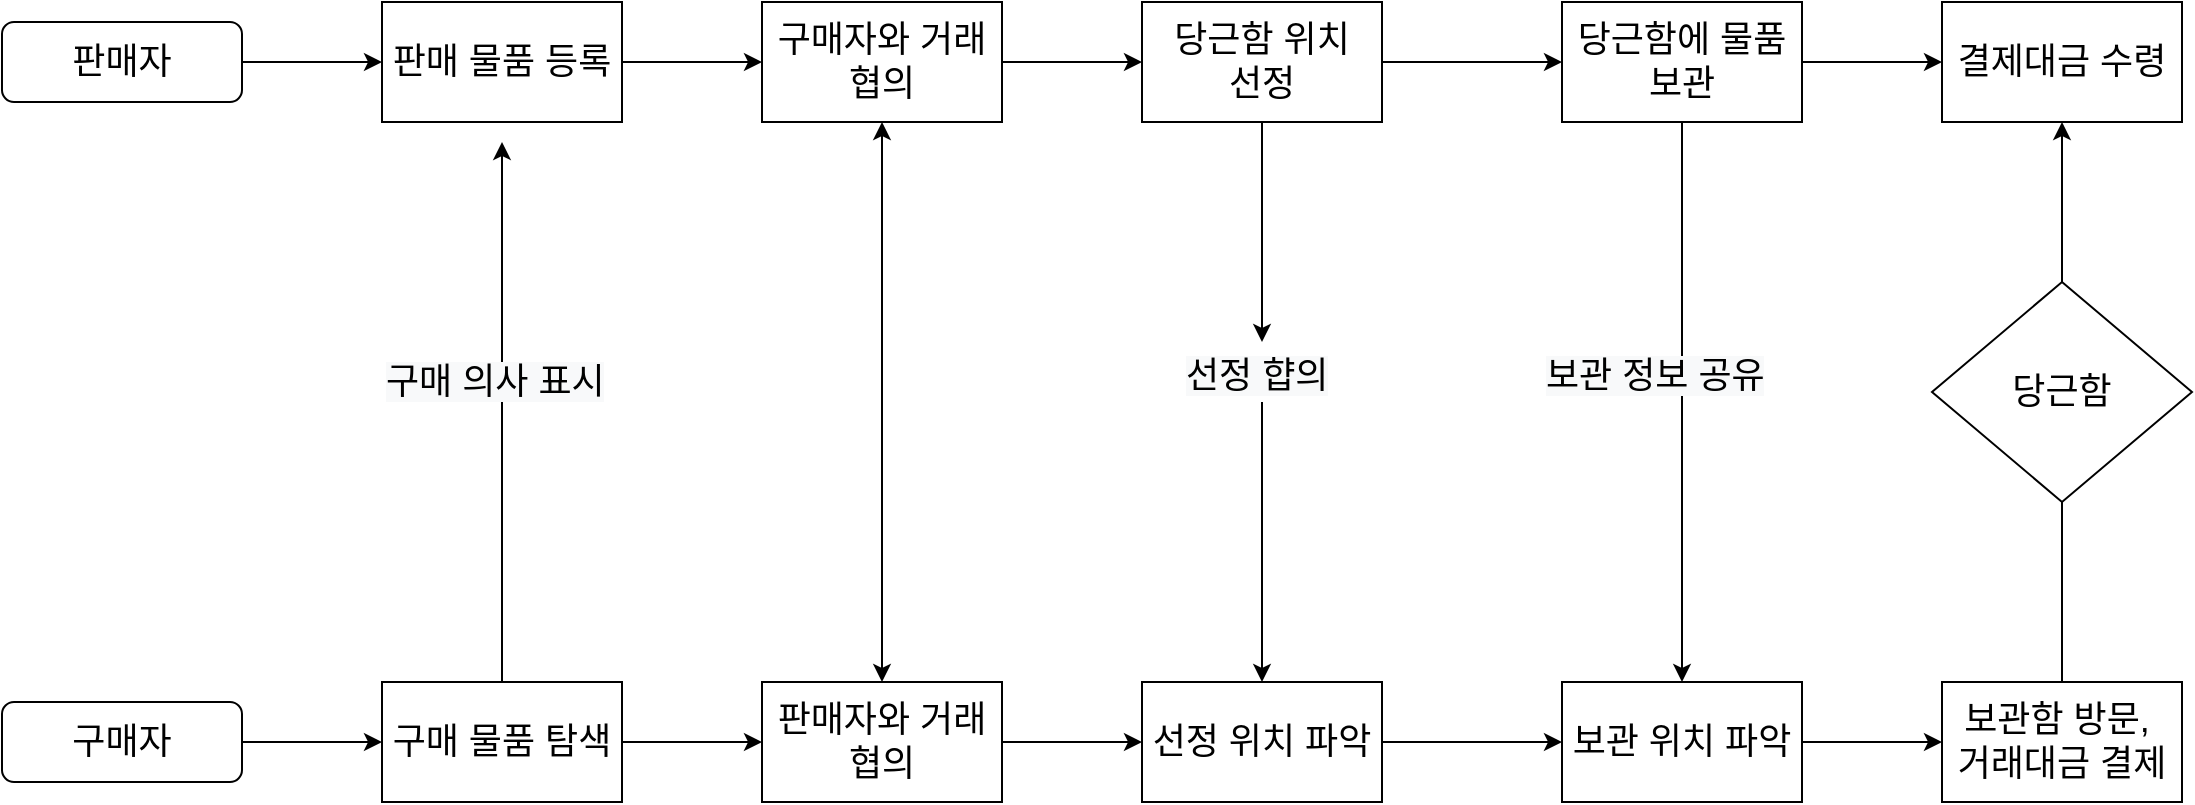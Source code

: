 <mxfile version="13.8.0" type="github">
  <diagram id="C5RBs43oDa-KdzZeNtuy" name="Page-1">
    <mxGraphModel dx="1483" dy="829" grid="1" gridSize="10" guides="1" tooltips="1" connect="1" arrows="1" fold="1" page="1" pageScale="1" pageWidth="1200" pageHeight="1600" math="0" shadow="0">
      <root>
        <mxCell id="WIyWlLk6GJQsqaUBKTNV-0" />
        <mxCell id="WIyWlLk6GJQsqaUBKTNV-1" parent="WIyWlLk6GJQsqaUBKTNV-0" />
        <mxCell id="QtLk2SPiXMPk4alxNh0r-10" style="edgeStyle=orthogonalEdgeStyle;rounded=0;orthogonalLoop=1;jettySize=auto;html=1;entryX=0;entryY=0.5;entryDx=0;entryDy=0;fontSize=18;" edge="1" parent="WIyWlLk6GJQsqaUBKTNV-1" source="WIyWlLk6GJQsqaUBKTNV-3" target="QtLk2SPiXMPk4alxNh0r-3">
          <mxGeometry relative="1" as="geometry" />
        </mxCell>
        <mxCell id="WIyWlLk6GJQsqaUBKTNV-3" value="판매자" style="rounded=1;whiteSpace=wrap;html=1;fontSize=18;glass=0;strokeWidth=1;shadow=0;" parent="WIyWlLk6GJQsqaUBKTNV-1" vertex="1">
          <mxGeometry x="30" y="70" width="120" height="40" as="geometry" />
        </mxCell>
        <mxCell id="QtLk2SPiXMPk4alxNh0r-9" style="edgeStyle=orthogonalEdgeStyle;rounded=0;orthogonalLoop=1;jettySize=auto;html=1;entryX=0;entryY=0.5;entryDx=0;entryDy=0;fontSize=18;" edge="1" parent="WIyWlLk6GJQsqaUBKTNV-1" source="QtLk2SPiXMPk4alxNh0r-1" target="QtLk2SPiXMPk4alxNh0r-7">
          <mxGeometry relative="1" as="geometry" />
        </mxCell>
        <mxCell id="QtLk2SPiXMPk4alxNh0r-1" value="구매자" style="rounded=1;whiteSpace=wrap;html=1;fontSize=18;glass=0;strokeWidth=1;shadow=0;" vertex="1" parent="WIyWlLk6GJQsqaUBKTNV-1">
          <mxGeometry x="30" y="410" width="120" height="40" as="geometry" />
        </mxCell>
        <mxCell id="QtLk2SPiXMPk4alxNh0r-15" style="edgeStyle=orthogonalEdgeStyle;rounded=0;orthogonalLoop=1;jettySize=auto;html=1;entryX=0;entryY=0.5;entryDx=0;entryDy=0;fontSize=18;" edge="1" parent="WIyWlLk6GJQsqaUBKTNV-1" source="QtLk2SPiXMPk4alxNh0r-3" target="QtLk2SPiXMPk4alxNh0r-12">
          <mxGeometry relative="1" as="geometry" />
        </mxCell>
        <mxCell id="QtLk2SPiXMPk4alxNh0r-3" value="판매 물품 등록" style="rounded=0;whiteSpace=wrap;html=1;fontSize=18;" vertex="1" parent="WIyWlLk6GJQsqaUBKTNV-1">
          <mxGeometry x="220" y="60" width="120" height="60" as="geometry" />
        </mxCell>
        <mxCell id="QtLk2SPiXMPk4alxNh0r-20" style="edgeStyle=orthogonalEdgeStyle;rounded=0;orthogonalLoop=1;jettySize=auto;html=1;entryX=0;entryY=0.5;entryDx=0;entryDy=0;fontSize=18;" edge="1" parent="WIyWlLk6GJQsqaUBKTNV-1" source="QtLk2SPiXMPk4alxNh0r-7" target="QtLk2SPiXMPk4alxNh0r-19">
          <mxGeometry relative="1" as="geometry" />
        </mxCell>
        <mxCell id="QtLk2SPiXMPk4alxNh0r-28" style="edgeStyle=orthogonalEdgeStyle;rounded=0;orthogonalLoop=1;jettySize=auto;html=1;fontSize=18;" edge="1" parent="WIyWlLk6GJQsqaUBKTNV-1" source="QtLk2SPiXMPk4alxNh0r-7">
          <mxGeometry relative="1" as="geometry">
            <mxPoint x="280" y="130.0" as="targetPoint" />
          </mxGeometry>
        </mxCell>
        <mxCell id="QtLk2SPiXMPk4alxNh0r-7" value="구매 물품 탐색" style="rounded=0;whiteSpace=wrap;html=1;fontSize=18;" vertex="1" parent="WIyWlLk6GJQsqaUBKTNV-1">
          <mxGeometry x="220" y="400" width="120" height="60" as="geometry" />
        </mxCell>
        <mxCell id="QtLk2SPiXMPk4alxNh0r-17" style="edgeStyle=orthogonalEdgeStyle;rounded=0;orthogonalLoop=1;jettySize=auto;html=1;entryX=0;entryY=0.5;entryDx=0;entryDy=0;fontSize=18;" edge="1" parent="WIyWlLk6GJQsqaUBKTNV-1" source="QtLk2SPiXMPk4alxNh0r-12" target="QtLk2SPiXMPk4alxNh0r-16">
          <mxGeometry relative="1" as="geometry" />
        </mxCell>
        <mxCell id="QtLk2SPiXMPk4alxNh0r-12" value="구매자와 거래 협의" style="rounded=0;whiteSpace=wrap;html=1;fontSize=18;" vertex="1" parent="WIyWlLk6GJQsqaUBKTNV-1">
          <mxGeometry x="410" y="60" width="120" height="60" as="geometry" />
        </mxCell>
        <mxCell id="QtLk2SPiXMPk4alxNh0r-23" style="edgeStyle=orthogonalEdgeStyle;rounded=0;orthogonalLoop=1;jettySize=auto;html=1;entryX=0.5;entryY=0;entryDx=0;entryDy=0;fontSize=18;" edge="1" parent="WIyWlLk6GJQsqaUBKTNV-1" source="QtLk2SPiXMPk4alxNh0r-39" target="QtLk2SPiXMPk4alxNh0r-24">
          <mxGeometry relative="1" as="geometry">
            <mxPoint x="660" y="550" as="targetPoint" />
          </mxGeometry>
        </mxCell>
        <mxCell id="QtLk2SPiXMPk4alxNh0r-26" style="edgeStyle=orthogonalEdgeStyle;rounded=0;orthogonalLoop=1;jettySize=auto;html=1;entryX=0;entryY=0.5;entryDx=0;entryDy=0;fontSize=18;" edge="1" parent="WIyWlLk6GJQsqaUBKTNV-1" source="QtLk2SPiXMPk4alxNh0r-16" target="QtLk2SPiXMPk4alxNh0r-18">
          <mxGeometry relative="1" as="geometry">
            <mxPoint x="800" y="90.0" as="targetPoint" />
          </mxGeometry>
        </mxCell>
        <mxCell id="QtLk2SPiXMPk4alxNh0r-16" value="당근함 위치 &lt;br&gt;선정" style="rounded=0;whiteSpace=wrap;html=1;fontSize=18;" vertex="1" parent="WIyWlLk6GJQsqaUBKTNV-1">
          <mxGeometry x="600" y="60" width="120" height="60" as="geometry" />
        </mxCell>
        <mxCell id="QtLk2SPiXMPk4alxNh0r-31" style="edgeStyle=orthogonalEdgeStyle;rounded=0;orthogonalLoop=1;jettySize=auto;html=1;entryX=0.5;entryY=0;entryDx=0;entryDy=0;fontSize=18;" edge="1" parent="WIyWlLk6GJQsqaUBKTNV-1" source="QtLk2SPiXMPk4alxNh0r-18" target="QtLk2SPiXMPk4alxNh0r-30">
          <mxGeometry relative="1" as="geometry">
            <mxPoint x="870" y="270" as="targetPoint" />
          </mxGeometry>
        </mxCell>
        <mxCell id="QtLk2SPiXMPk4alxNh0r-42" style="edgeStyle=orthogonalEdgeStyle;rounded=0;orthogonalLoop=1;jettySize=auto;html=1;entryX=0;entryY=0.5;entryDx=0;entryDy=0;fontSize=18;" edge="1" parent="WIyWlLk6GJQsqaUBKTNV-1" source="QtLk2SPiXMPk4alxNh0r-18" target="QtLk2SPiXMPk4alxNh0r-34">
          <mxGeometry relative="1" as="geometry" />
        </mxCell>
        <mxCell id="QtLk2SPiXMPk4alxNh0r-18" value="당근함에 물품 보관" style="rounded=0;whiteSpace=wrap;html=1;fontSize=18;" vertex="1" parent="WIyWlLk6GJQsqaUBKTNV-1">
          <mxGeometry x="810" y="60" width="120" height="60" as="geometry" />
        </mxCell>
        <mxCell id="QtLk2SPiXMPk4alxNh0r-25" style="edgeStyle=orthogonalEdgeStyle;rounded=0;orthogonalLoop=1;jettySize=auto;html=1;entryX=0;entryY=0.5;entryDx=0;entryDy=0;fontSize=18;" edge="1" parent="WIyWlLk6GJQsqaUBKTNV-1" source="QtLk2SPiXMPk4alxNh0r-19" target="QtLk2SPiXMPk4alxNh0r-24">
          <mxGeometry relative="1" as="geometry" />
        </mxCell>
        <mxCell id="QtLk2SPiXMPk4alxNh0r-19" value="판매자와 거래 협의" style="rounded=0;whiteSpace=wrap;html=1;fontSize=18;" vertex="1" parent="WIyWlLk6GJQsqaUBKTNV-1">
          <mxGeometry x="410" y="400" width="120" height="60" as="geometry" />
        </mxCell>
        <mxCell id="QtLk2SPiXMPk4alxNh0r-21" value="" style="endArrow=classic;startArrow=classic;html=1;entryX=0.5;entryY=1;entryDx=0;entryDy=0;exitX=0.5;exitY=0;exitDx=0;exitDy=0;fontSize=18;" edge="1" parent="WIyWlLk6GJQsqaUBKTNV-1" source="QtLk2SPiXMPk4alxNh0r-19" target="QtLk2SPiXMPk4alxNh0r-12">
          <mxGeometry width="50" height="50" relative="1" as="geometry">
            <mxPoint x="530" y="400" as="sourcePoint" />
            <mxPoint x="580" y="350" as="targetPoint" />
          </mxGeometry>
        </mxCell>
        <mxCell id="QtLk2SPiXMPk4alxNh0r-33" style="edgeStyle=orthogonalEdgeStyle;rounded=0;orthogonalLoop=1;jettySize=auto;html=1;entryX=0;entryY=0.5;entryDx=0;entryDy=0;fontSize=18;" edge="1" parent="WIyWlLk6GJQsqaUBKTNV-1" source="QtLk2SPiXMPk4alxNh0r-24" target="QtLk2SPiXMPk4alxNh0r-30">
          <mxGeometry relative="1" as="geometry" />
        </mxCell>
        <mxCell id="QtLk2SPiXMPk4alxNh0r-24" value="선정 위치 파악" style="rounded=0;whiteSpace=wrap;html=1;fontSize=18;" vertex="1" parent="WIyWlLk6GJQsqaUBKTNV-1">
          <mxGeometry x="600" y="400" width="120" height="60" as="geometry" />
        </mxCell>
        <mxCell id="QtLk2SPiXMPk4alxNh0r-36" style="edgeStyle=orthogonalEdgeStyle;rounded=0;orthogonalLoop=1;jettySize=auto;html=1;entryX=0;entryY=0.5;entryDx=0;entryDy=0;fontSize=18;" edge="1" parent="WIyWlLk6GJQsqaUBKTNV-1" source="QtLk2SPiXMPk4alxNh0r-30" target="QtLk2SPiXMPk4alxNh0r-35">
          <mxGeometry relative="1" as="geometry" />
        </mxCell>
        <mxCell id="QtLk2SPiXMPk4alxNh0r-30" value="보관 위치 파악" style="rounded=0;whiteSpace=wrap;html=1;fontSize=18;" vertex="1" parent="WIyWlLk6GJQsqaUBKTNV-1">
          <mxGeometry x="810" y="400" width="120" height="60" as="geometry" />
        </mxCell>
        <mxCell id="QtLk2SPiXMPk4alxNh0r-34" value="결제대금 수령" style="rounded=0;whiteSpace=wrap;html=1;fontSize=18;" vertex="1" parent="WIyWlLk6GJQsqaUBKTNV-1">
          <mxGeometry x="1000" y="60" width="120" height="60" as="geometry" />
        </mxCell>
        <mxCell id="QtLk2SPiXMPk4alxNh0r-37" style="edgeStyle=orthogonalEdgeStyle;rounded=0;orthogonalLoop=1;jettySize=auto;html=1;entryX=0.5;entryY=1;entryDx=0;entryDy=0;fontSize=18;" edge="1" parent="WIyWlLk6GJQsqaUBKTNV-1" source="QtLk2SPiXMPk4alxNh0r-35" target="QtLk2SPiXMPk4alxNh0r-34">
          <mxGeometry relative="1" as="geometry" />
        </mxCell>
        <mxCell id="QtLk2SPiXMPk4alxNh0r-35" value="보관함 방문,&amp;nbsp;&lt;br style=&quot;font-size: 18px;&quot;&gt;거래대금 결제" style="rounded=0;whiteSpace=wrap;html=1;fontSize=18;" vertex="1" parent="WIyWlLk6GJQsqaUBKTNV-1">
          <mxGeometry x="1000" y="400" width="120" height="60" as="geometry" />
        </mxCell>
        <mxCell id="QtLk2SPiXMPk4alxNh0r-38" value="&lt;span style=&quot;color: rgb(0, 0, 0); font-family: helvetica; font-size: 18px; font-style: normal; font-weight: 400; letter-spacing: normal; text-align: center; text-indent: 0px; text-transform: none; word-spacing: 0px; background-color: rgb(248, 249, 250); display: inline; float: none;&quot;&gt;구매 의사 표시&lt;/span&gt;" style="text;whiteSpace=wrap;html=1;fontSize=18;" vertex="1" parent="WIyWlLk6GJQsqaUBKTNV-1">
          <mxGeometry x="220" y="233" width="140" height="30" as="geometry" />
        </mxCell>
        <mxCell id="QtLk2SPiXMPk4alxNh0r-40" value="&lt;span style=&quot;color: rgb(0, 0, 0); font-family: helvetica; font-size: 18px; font-style: normal; font-weight: 400; letter-spacing: normal; text-align: center; text-indent: 0px; text-transform: none; word-spacing: 0px; background-color: rgb(248, 249, 250); display: inline; float: none;&quot;&gt;보관 정보 공유&lt;/span&gt;" style="text;whiteSpace=wrap;html=1;fontSize=18;" vertex="1" parent="WIyWlLk6GJQsqaUBKTNV-1">
          <mxGeometry x="800" y="230" width="140" height="30" as="geometry" />
        </mxCell>
        <mxCell id="QtLk2SPiXMPk4alxNh0r-41" value="당근함" style="rhombus;whiteSpace=wrap;html=1;fontSize=18;" vertex="1" parent="WIyWlLk6GJQsqaUBKTNV-1">
          <mxGeometry x="995" y="200" width="130" height="110" as="geometry" />
        </mxCell>
        <mxCell id="QtLk2SPiXMPk4alxNh0r-39" value="&lt;span style=&quot;color: rgb(0, 0, 0); font-family: helvetica; font-size: 18px; font-style: normal; font-weight: 400; letter-spacing: normal; text-align: center; text-indent: 0px; text-transform: none; word-spacing: 0px; background-color: rgb(248, 249, 250); display: inline; float: none;&quot;&gt;선정 햡의&lt;/span&gt;" style="text;whiteSpace=wrap;html=1;fontSize=18;" vertex="1" parent="WIyWlLk6GJQsqaUBKTNV-1">
          <mxGeometry x="620" y="230" width="80" height="30" as="geometry" />
        </mxCell>
        <mxCell id="QtLk2SPiXMPk4alxNh0r-43" style="edgeStyle=orthogonalEdgeStyle;rounded=0;orthogonalLoop=1;jettySize=auto;html=1;entryX=0.5;entryY=0;entryDx=0;entryDy=0;fontSize=18;" edge="1" parent="WIyWlLk6GJQsqaUBKTNV-1" source="QtLk2SPiXMPk4alxNh0r-16" target="QtLk2SPiXMPk4alxNh0r-39">
          <mxGeometry relative="1" as="geometry">
            <mxPoint x="660" y="400" as="targetPoint" />
            <mxPoint x="660" y="120" as="sourcePoint" />
          </mxGeometry>
        </mxCell>
      </root>
    </mxGraphModel>
  </diagram>
</mxfile>
